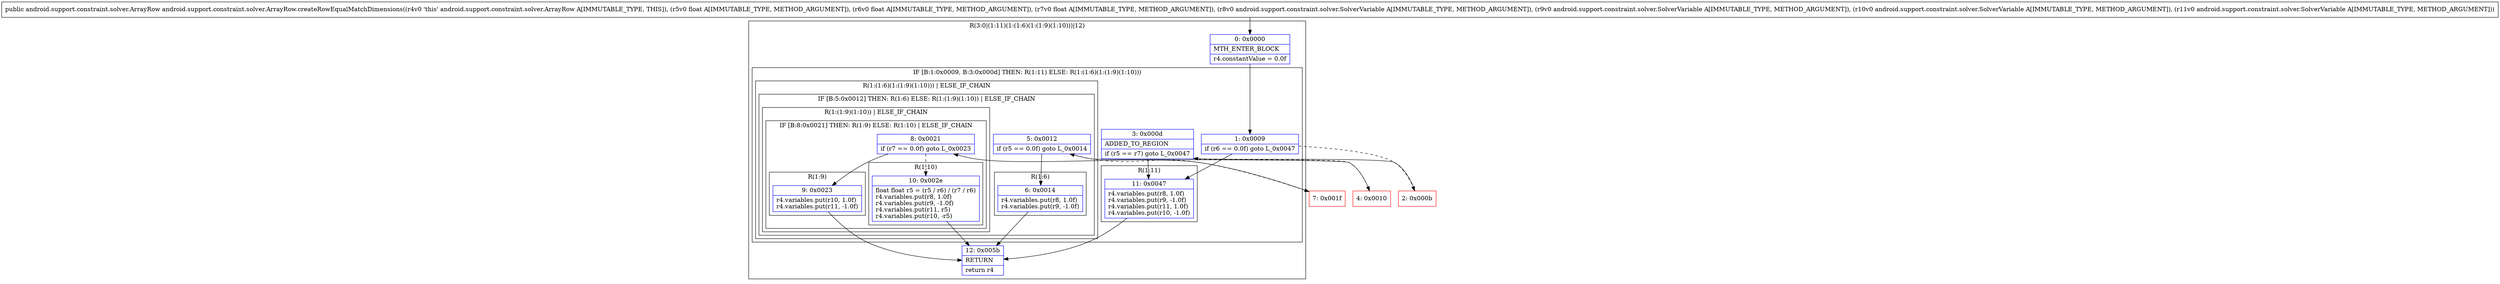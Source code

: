 digraph "CFG forandroid.support.constraint.solver.ArrayRow.createRowEqualMatchDimensions(FFFLandroid\/support\/constraint\/solver\/SolverVariable;Landroid\/support\/constraint\/solver\/SolverVariable;Landroid\/support\/constraint\/solver\/SolverVariable;Landroid\/support\/constraint\/solver\/SolverVariable;)Landroid\/support\/constraint\/solver\/ArrayRow;" {
subgraph cluster_Region_1969240652 {
label = "R(3:0|(1:11)(1:(1:6)(1:(1:9)(1:10)))|12)";
node [shape=record,color=blue];
Node_0 [shape=record,label="{0\:\ 0x0000|MTH_ENTER_BLOCK\l|r4.constantValue = 0.0f\l}"];
subgraph cluster_IfRegion_1989307531 {
label = "IF [B:1:0x0009, B:3:0x000d] THEN: R(1:11) ELSE: R(1:(1:6)(1:(1:9)(1:10)))";
node [shape=record,color=blue];
Node_1 [shape=record,label="{1\:\ 0x0009|if (r6 == 0.0f) goto L_0x0047\l}"];
Node_3 [shape=record,label="{3\:\ 0x000d|ADDED_TO_REGION\l|if (r5 == r7) goto L_0x0047\l}"];
subgraph cluster_Region_1124845886 {
label = "R(1:11)";
node [shape=record,color=blue];
Node_11 [shape=record,label="{11\:\ 0x0047|r4.variables.put(r8, 1.0f)\lr4.variables.put(r9, \-1.0f)\lr4.variables.put(r11, 1.0f)\lr4.variables.put(r10, \-1.0f)\l}"];
}
subgraph cluster_Region_1729353073 {
label = "R(1:(1:6)(1:(1:9)(1:10))) | ELSE_IF_CHAIN\l";
node [shape=record,color=blue];
subgraph cluster_IfRegion_324346245 {
label = "IF [B:5:0x0012] THEN: R(1:6) ELSE: R(1:(1:9)(1:10)) | ELSE_IF_CHAIN\l";
node [shape=record,color=blue];
Node_5 [shape=record,label="{5\:\ 0x0012|if (r5 == 0.0f) goto L_0x0014\l}"];
subgraph cluster_Region_1992745296 {
label = "R(1:6)";
node [shape=record,color=blue];
Node_6 [shape=record,label="{6\:\ 0x0014|r4.variables.put(r8, 1.0f)\lr4.variables.put(r9, \-1.0f)\l}"];
}
subgraph cluster_Region_1805227151 {
label = "R(1:(1:9)(1:10)) | ELSE_IF_CHAIN\l";
node [shape=record,color=blue];
subgraph cluster_IfRegion_307789008 {
label = "IF [B:8:0x0021] THEN: R(1:9) ELSE: R(1:10) | ELSE_IF_CHAIN\l";
node [shape=record,color=blue];
Node_8 [shape=record,label="{8\:\ 0x0021|if (r7 == 0.0f) goto L_0x0023\l}"];
subgraph cluster_Region_683355671 {
label = "R(1:9)";
node [shape=record,color=blue];
Node_9 [shape=record,label="{9\:\ 0x0023|r4.variables.put(r10, 1.0f)\lr4.variables.put(r11, \-1.0f)\l}"];
}
subgraph cluster_Region_1776358429 {
label = "R(1:10)";
node [shape=record,color=blue];
Node_10 [shape=record,label="{10\:\ 0x002e|float float r5 = (r5 \/ r6) \/ (r7 \/ r6)\lr4.variables.put(r8, 1.0f)\lr4.variables.put(r9, \-1.0f)\lr4.variables.put(r11, r5)\lr4.variables.put(r10, \-r5)\l}"];
}
}
}
}
}
}
Node_12 [shape=record,label="{12\:\ 0x005b|RETURN\l|return r4\l}"];
}
Node_2 [shape=record,color=red,label="{2\:\ 0x000b}"];
Node_4 [shape=record,color=red,label="{4\:\ 0x0010}"];
Node_7 [shape=record,color=red,label="{7\:\ 0x001f}"];
MethodNode[shape=record,label="{public android.support.constraint.solver.ArrayRow android.support.constraint.solver.ArrayRow.createRowEqualMatchDimensions((r4v0 'this' android.support.constraint.solver.ArrayRow A[IMMUTABLE_TYPE, THIS]), (r5v0 float A[IMMUTABLE_TYPE, METHOD_ARGUMENT]), (r6v0 float A[IMMUTABLE_TYPE, METHOD_ARGUMENT]), (r7v0 float A[IMMUTABLE_TYPE, METHOD_ARGUMENT]), (r8v0 android.support.constraint.solver.SolverVariable A[IMMUTABLE_TYPE, METHOD_ARGUMENT]), (r9v0 android.support.constraint.solver.SolverVariable A[IMMUTABLE_TYPE, METHOD_ARGUMENT]), (r10v0 android.support.constraint.solver.SolverVariable A[IMMUTABLE_TYPE, METHOD_ARGUMENT]), (r11v0 android.support.constraint.solver.SolverVariable A[IMMUTABLE_TYPE, METHOD_ARGUMENT])) }"];
MethodNode -> Node_0;
Node_0 -> Node_1;
Node_1 -> Node_2[style=dashed];
Node_1 -> Node_11;
Node_3 -> Node_4[style=dashed];
Node_3 -> Node_11;
Node_11 -> Node_12;
Node_5 -> Node_6;
Node_5 -> Node_7[style=dashed];
Node_6 -> Node_12;
Node_8 -> Node_9;
Node_8 -> Node_10[style=dashed];
Node_9 -> Node_12;
Node_10 -> Node_12;
Node_2 -> Node_3;
Node_4 -> Node_5;
Node_7 -> Node_8;
}

